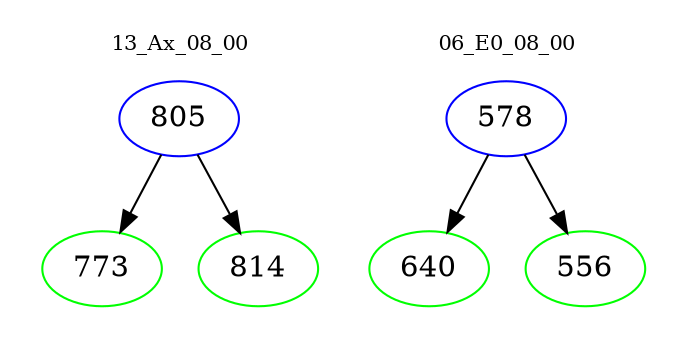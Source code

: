 digraph{
subgraph cluster_0 {
color = white
label = "13_Ax_08_00";
fontsize=10;
T0_805 [label="805", color="blue"]
T0_805 -> T0_773 [color="black"]
T0_773 [label="773", color="green"]
T0_805 -> T0_814 [color="black"]
T0_814 [label="814", color="green"]
}
subgraph cluster_1 {
color = white
label = "06_E0_08_00";
fontsize=10;
T1_578 [label="578", color="blue"]
T1_578 -> T1_640 [color="black"]
T1_640 [label="640", color="green"]
T1_578 -> T1_556 [color="black"]
T1_556 [label="556", color="green"]
}
}
